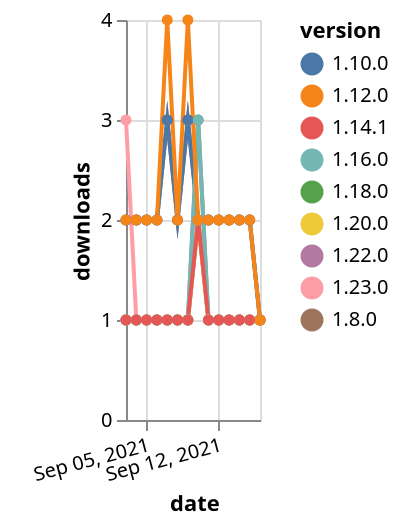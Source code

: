 {"$schema": "https://vega.github.io/schema/vega-lite/v5.json", "description": "A simple bar chart with embedded data.", "data": {"values": [{"date": "2021-09-03", "total": 182, "delta": 1, "version": "1.18.0"}, {"date": "2021-09-04", "total": 183, "delta": 1, "version": "1.18.0"}, {"date": "2021-09-05", "total": 184, "delta": 1, "version": "1.18.0"}, {"date": "2021-09-06", "total": 185, "delta": 1, "version": "1.18.0"}, {"date": "2021-09-07", "total": 186, "delta": 1, "version": "1.18.0"}, {"date": "2021-09-08", "total": 187, "delta": 1, "version": "1.18.0"}, {"date": "2021-09-09", "total": 188, "delta": 1, "version": "1.18.0"}, {"date": "2021-09-10", "total": 190, "delta": 2, "version": "1.18.0"}, {"date": "2021-09-11", "total": 191, "delta": 1, "version": "1.18.0"}, {"date": "2021-09-12", "total": 192, "delta": 1, "version": "1.18.0"}, {"date": "2021-09-13", "total": 193, "delta": 1, "version": "1.18.0"}, {"date": "2021-09-14", "total": 194, "delta": 1, "version": "1.18.0"}, {"date": "2021-09-15", "total": 195, "delta": 1, "version": "1.18.0"}, {"date": "2021-09-16", "total": 196, "delta": 1, "version": "1.18.0"}, {"date": "2021-09-03", "total": 186, "delta": 1, "version": "1.22.0"}, {"date": "2021-09-04", "total": 187, "delta": 1, "version": "1.22.0"}, {"date": "2021-09-05", "total": 188, "delta": 1, "version": "1.22.0"}, {"date": "2021-09-06", "total": 189, "delta": 1, "version": "1.22.0"}, {"date": "2021-09-07", "total": 190, "delta": 1, "version": "1.22.0"}, {"date": "2021-09-08", "total": 191, "delta": 1, "version": "1.22.0"}, {"date": "2021-09-09", "total": 192, "delta": 1, "version": "1.22.0"}, {"date": "2021-09-10", "total": 195, "delta": 3, "version": "1.22.0"}, {"date": "2021-09-11", "total": 196, "delta": 1, "version": "1.22.0"}, {"date": "2021-09-12", "total": 197, "delta": 1, "version": "1.22.0"}, {"date": "2021-09-13", "total": 198, "delta": 1, "version": "1.22.0"}, {"date": "2021-09-14", "total": 199, "delta": 1, "version": "1.22.0"}, {"date": "2021-09-15", "total": 200, "delta": 1, "version": "1.22.0"}, {"date": "2021-09-16", "total": 201, "delta": 1, "version": "1.22.0"}, {"date": "2021-09-03", "total": 2586, "delta": 2, "version": "1.8.0"}, {"date": "2021-09-04", "total": 2588, "delta": 2, "version": "1.8.0"}, {"date": "2021-09-05", "total": 2590, "delta": 2, "version": "1.8.0"}, {"date": "2021-09-06", "total": 2592, "delta": 2, "version": "1.8.0"}, {"date": "2021-09-07", "total": 2595, "delta": 3, "version": "1.8.0"}, {"date": "2021-09-08", "total": 2597, "delta": 2, "version": "1.8.0"}, {"date": "2021-09-09", "total": 2600, "delta": 3, "version": "1.8.0"}, {"date": "2021-09-10", "total": 2602, "delta": 2, "version": "1.8.0"}, {"date": "2021-09-11", "total": 2604, "delta": 2, "version": "1.8.0"}, {"date": "2021-09-12", "total": 2606, "delta": 2, "version": "1.8.0"}, {"date": "2021-09-13", "total": 2608, "delta": 2, "version": "1.8.0"}, {"date": "2021-09-14", "total": 2610, "delta": 2, "version": "1.8.0"}, {"date": "2021-09-15", "total": 2612, "delta": 2, "version": "1.8.0"}, {"date": "2021-09-16", "total": 2613, "delta": 1, "version": "1.8.0"}, {"date": "2021-09-03", "total": 121, "delta": 3, "version": "1.23.0"}, {"date": "2021-09-04", "total": 122, "delta": 1, "version": "1.23.0"}, {"date": "2021-09-05", "total": 123, "delta": 1, "version": "1.23.0"}, {"date": "2021-09-06", "total": 124, "delta": 1, "version": "1.23.0"}, {"date": "2021-09-07", "total": 125, "delta": 1, "version": "1.23.0"}, {"date": "2021-09-08", "total": 126, "delta": 1, "version": "1.23.0"}, {"date": "2021-09-09", "total": 127, "delta": 1, "version": "1.23.0"}, {"date": "2021-09-10", "total": 129, "delta": 2, "version": "1.23.0"}, {"date": "2021-09-11", "total": 130, "delta": 1, "version": "1.23.0"}, {"date": "2021-09-12", "total": 131, "delta": 1, "version": "1.23.0"}, {"date": "2021-09-13", "total": 132, "delta": 1, "version": "1.23.0"}, {"date": "2021-09-14", "total": 133, "delta": 1, "version": "1.23.0"}, {"date": "2021-09-15", "total": 134, "delta": 1, "version": "1.23.0"}, {"date": "2021-09-16", "total": 135, "delta": 1, "version": "1.23.0"}, {"date": "2021-09-03", "total": 2592, "delta": 2, "version": "1.10.0"}, {"date": "2021-09-04", "total": 2594, "delta": 2, "version": "1.10.0"}, {"date": "2021-09-05", "total": 2596, "delta": 2, "version": "1.10.0"}, {"date": "2021-09-06", "total": 2598, "delta": 2, "version": "1.10.0"}, {"date": "2021-09-07", "total": 2601, "delta": 3, "version": "1.10.0"}, {"date": "2021-09-08", "total": 2603, "delta": 2, "version": "1.10.0"}, {"date": "2021-09-09", "total": 2606, "delta": 3, "version": "1.10.0"}, {"date": "2021-09-10", "total": 2608, "delta": 2, "version": "1.10.0"}, {"date": "2021-09-11", "total": 2610, "delta": 2, "version": "1.10.0"}, {"date": "2021-09-12", "total": 2612, "delta": 2, "version": "1.10.0"}, {"date": "2021-09-13", "total": 2614, "delta": 2, "version": "1.10.0"}, {"date": "2021-09-14", "total": 2616, "delta": 2, "version": "1.10.0"}, {"date": "2021-09-15", "total": 2618, "delta": 2, "version": "1.10.0"}, {"date": "2021-09-16", "total": 2619, "delta": 1, "version": "1.10.0"}, {"date": "2021-09-03", "total": 150, "delta": 1, "version": "1.20.0"}, {"date": "2021-09-04", "total": 151, "delta": 1, "version": "1.20.0"}, {"date": "2021-09-05", "total": 152, "delta": 1, "version": "1.20.0"}, {"date": "2021-09-06", "total": 153, "delta": 1, "version": "1.20.0"}, {"date": "2021-09-07", "total": 154, "delta": 1, "version": "1.20.0"}, {"date": "2021-09-08", "total": 155, "delta": 1, "version": "1.20.0"}, {"date": "2021-09-09", "total": 156, "delta": 1, "version": "1.20.0"}, {"date": "2021-09-10", "total": 158, "delta": 2, "version": "1.20.0"}, {"date": "2021-09-11", "total": 159, "delta": 1, "version": "1.20.0"}, {"date": "2021-09-12", "total": 160, "delta": 1, "version": "1.20.0"}, {"date": "2021-09-13", "total": 161, "delta": 1, "version": "1.20.0"}, {"date": "2021-09-14", "total": 162, "delta": 1, "version": "1.20.0"}, {"date": "2021-09-15", "total": 163, "delta": 1, "version": "1.20.0"}, {"date": "2021-09-16", "total": 164, "delta": 1, "version": "1.20.0"}, {"date": "2021-09-03", "total": 312, "delta": 1, "version": "1.16.0"}, {"date": "2021-09-04", "total": 313, "delta": 1, "version": "1.16.0"}, {"date": "2021-09-05", "total": 314, "delta": 1, "version": "1.16.0"}, {"date": "2021-09-06", "total": 315, "delta": 1, "version": "1.16.0"}, {"date": "2021-09-07", "total": 316, "delta": 1, "version": "1.16.0"}, {"date": "2021-09-08", "total": 317, "delta": 1, "version": "1.16.0"}, {"date": "2021-09-09", "total": 318, "delta": 1, "version": "1.16.0"}, {"date": "2021-09-10", "total": 321, "delta": 3, "version": "1.16.0"}, {"date": "2021-09-11", "total": 322, "delta": 1, "version": "1.16.0"}, {"date": "2021-09-12", "total": 323, "delta": 1, "version": "1.16.0"}, {"date": "2021-09-13", "total": 324, "delta": 1, "version": "1.16.0"}, {"date": "2021-09-14", "total": 325, "delta": 1, "version": "1.16.0"}, {"date": "2021-09-15", "total": 326, "delta": 1, "version": "1.16.0"}, {"date": "2021-09-16", "total": 327, "delta": 1, "version": "1.16.0"}, {"date": "2021-09-03", "total": 238, "delta": 1, "version": "1.14.1"}, {"date": "2021-09-04", "total": 239, "delta": 1, "version": "1.14.1"}, {"date": "2021-09-05", "total": 240, "delta": 1, "version": "1.14.1"}, {"date": "2021-09-06", "total": 241, "delta": 1, "version": "1.14.1"}, {"date": "2021-09-07", "total": 242, "delta": 1, "version": "1.14.1"}, {"date": "2021-09-08", "total": 243, "delta": 1, "version": "1.14.1"}, {"date": "2021-09-09", "total": 244, "delta": 1, "version": "1.14.1"}, {"date": "2021-09-10", "total": 246, "delta": 2, "version": "1.14.1"}, {"date": "2021-09-11", "total": 247, "delta": 1, "version": "1.14.1"}, {"date": "2021-09-12", "total": 248, "delta": 1, "version": "1.14.1"}, {"date": "2021-09-13", "total": 249, "delta": 1, "version": "1.14.1"}, {"date": "2021-09-14", "total": 250, "delta": 1, "version": "1.14.1"}, {"date": "2021-09-15", "total": 251, "delta": 1, "version": "1.14.1"}, {"date": "2021-09-16", "total": 252, "delta": 1, "version": "1.14.1"}, {"date": "2021-09-03", "total": 2473, "delta": 2, "version": "1.12.0"}, {"date": "2021-09-04", "total": 2475, "delta": 2, "version": "1.12.0"}, {"date": "2021-09-05", "total": 2477, "delta": 2, "version": "1.12.0"}, {"date": "2021-09-06", "total": 2479, "delta": 2, "version": "1.12.0"}, {"date": "2021-09-07", "total": 2483, "delta": 4, "version": "1.12.0"}, {"date": "2021-09-08", "total": 2485, "delta": 2, "version": "1.12.0"}, {"date": "2021-09-09", "total": 2489, "delta": 4, "version": "1.12.0"}, {"date": "2021-09-10", "total": 2491, "delta": 2, "version": "1.12.0"}, {"date": "2021-09-11", "total": 2493, "delta": 2, "version": "1.12.0"}, {"date": "2021-09-12", "total": 2495, "delta": 2, "version": "1.12.0"}, {"date": "2021-09-13", "total": 2497, "delta": 2, "version": "1.12.0"}, {"date": "2021-09-14", "total": 2499, "delta": 2, "version": "1.12.0"}, {"date": "2021-09-15", "total": 2501, "delta": 2, "version": "1.12.0"}, {"date": "2021-09-16", "total": 2502, "delta": 1, "version": "1.12.0"}]}, "width": "container", "mark": {"type": "line", "point": {"filled": true}}, "encoding": {"x": {"field": "date", "type": "temporal", "timeUnit": "yearmonthdate", "title": "date", "axis": {"labelAngle": -15}}, "y": {"field": "delta", "type": "quantitative", "title": "downloads"}, "color": {"field": "version", "type": "nominal"}, "tooltip": {"field": "delta"}}}